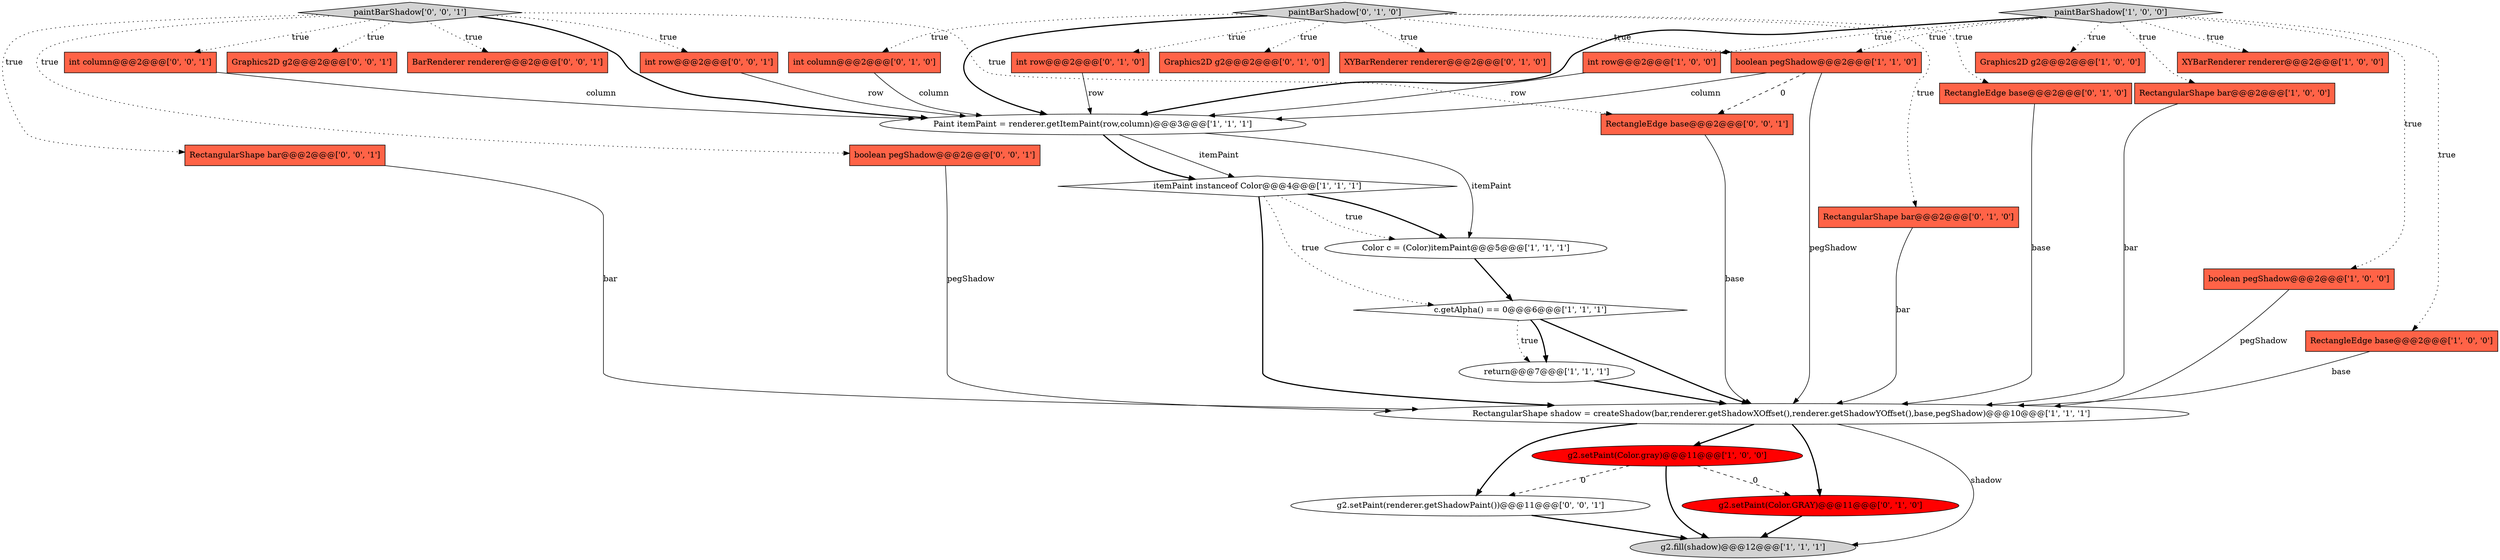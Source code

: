 digraph {
4 [style = filled, label = "RectangularShape bar@@@2@@@['1', '0', '0']", fillcolor = tomato, shape = box image = "AAA0AAABBB1BBB"];
21 [style = filled, label = "Graphics2D g2@@@2@@@['0', '1', '0']", fillcolor = tomato, shape = box image = "AAA0AAABBB2BBB"];
1 [style = filled, label = "Graphics2D g2@@@2@@@['1', '0', '0']", fillcolor = tomato, shape = box image = "AAA0AAABBB1BBB"];
6 [style = filled, label = "Color c = (Color)itemPaint@@@5@@@['1', '1', '1']", fillcolor = white, shape = ellipse image = "AAA0AAABBB1BBB"];
18 [style = filled, label = "XYBarRenderer renderer@@@2@@@['0', '1', '0']", fillcolor = tomato, shape = box image = "AAA0AAABBB2BBB"];
19 [style = filled, label = "int column@@@2@@@['0', '1', '0']", fillcolor = tomato, shape = box image = "AAA0AAABBB2BBB"];
30 [style = filled, label = "RectangularShape bar@@@2@@@['0', '0', '1']", fillcolor = tomato, shape = box image = "AAA0AAABBB3BBB"];
13 [style = filled, label = "paintBarShadow['1', '0', '0']", fillcolor = lightgray, shape = diamond image = "AAA0AAABBB1BBB"];
25 [style = filled, label = "int column@@@2@@@['0', '0', '1']", fillcolor = tomato, shape = box image = "AAA0AAABBB3BBB"];
31 [style = filled, label = "paintBarShadow['0', '0', '1']", fillcolor = lightgray, shape = diamond image = "AAA0AAABBB3BBB"];
29 [style = filled, label = "boolean pegShadow@@@2@@@['0', '0', '1']", fillcolor = tomato, shape = box image = "AAA0AAABBB3BBB"];
10 [style = filled, label = "g2.setPaint(Color.gray)@@@11@@@['1', '0', '0']", fillcolor = red, shape = ellipse image = "AAA1AAABBB1BBB"];
15 [style = filled, label = "Paint itemPaint = renderer.getItemPaint(row,column)@@@3@@@['1', '1', '1']", fillcolor = white, shape = ellipse image = "AAA0AAABBB1BBB"];
24 [style = filled, label = "Graphics2D g2@@@2@@@['0', '0', '1']", fillcolor = tomato, shape = box image = "AAA0AAABBB3BBB"];
23 [style = filled, label = "RectangularShape bar@@@2@@@['0', '1', '0']", fillcolor = tomato, shape = box image = "AAA0AAABBB2BBB"];
27 [style = filled, label = "g2.setPaint(renderer.getShadowPaint())@@@11@@@['0', '0', '1']", fillcolor = white, shape = ellipse image = "AAA0AAABBB3BBB"];
8 [style = filled, label = "boolean pegShadow@@@2@@@['1', '0', '0']", fillcolor = tomato, shape = box image = "AAA0AAABBB1BBB"];
26 [style = filled, label = "BarRenderer renderer@@@2@@@['0', '0', '1']", fillcolor = tomato, shape = box image = "AAA0AAABBB3BBB"];
28 [style = filled, label = "int row@@@2@@@['0', '0', '1']", fillcolor = tomato, shape = box image = "AAA0AAABBB3BBB"];
3 [style = filled, label = "XYBarRenderer renderer@@@2@@@['1', '0', '0']", fillcolor = tomato, shape = box image = "AAA0AAABBB1BBB"];
5 [style = filled, label = "return@@@7@@@['1', '1', '1']", fillcolor = white, shape = ellipse image = "AAA0AAABBB1BBB"];
32 [style = filled, label = "RectangleEdge base@@@2@@@['0', '0', '1']", fillcolor = tomato, shape = box image = "AAA0AAABBB3BBB"];
7 [style = filled, label = "int row@@@2@@@['1', '0', '0']", fillcolor = tomato, shape = box image = "AAA0AAABBB1BBB"];
0 [style = filled, label = "RectangleEdge base@@@2@@@['1', '0', '0']", fillcolor = tomato, shape = box image = "AAA0AAABBB1BBB"];
12 [style = filled, label = "itemPaint instanceof Color@@@4@@@['1', '1', '1']", fillcolor = white, shape = diamond image = "AAA0AAABBB1BBB"];
11 [style = filled, label = "boolean pegShadow@@@2@@@['1', '1', '0']", fillcolor = tomato, shape = box image = "AAA0AAABBB1BBB"];
16 [style = filled, label = "g2.setPaint(Color.GRAY)@@@11@@@['0', '1', '0']", fillcolor = red, shape = ellipse image = "AAA1AAABBB2BBB"];
2 [style = filled, label = "c.getAlpha() == 0@@@6@@@['1', '1', '1']", fillcolor = white, shape = diamond image = "AAA0AAABBB1BBB"];
9 [style = filled, label = "RectangularShape shadow = createShadow(bar,renderer.getShadowXOffset(),renderer.getShadowYOffset(),base,pegShadow)@@@10@@@['1', '1', '1']", fillcolor = white, shape = ellipse image = "AAA0AAABBB1BBB"];
17 [style = filled, label = "int row@@@2@@@['0', '1', '0']", fillcolor = tomato, shape = box image = "AAA0AAABBB2BBB"];
22 [style = filled, label = "paintBarShadow['0', '1', '0']", fillcolor = lightgray, shape = diamond image = "AAA0AAABBB2BBB"];
14 [style = filled, label = "g2.fill(shadow)@@@12@@@['1', '1', '1']", fillcolor = lightgray, shape = ellipse image = "AAA0AAABBB1BBB"];
20 [style = filled, label = "RectangleEdge base@@@2@@@['0', '1', '0']", fillcolor = tomato, shape = box image = "AAA0AAABBB2BBB"];
32->9 [style = solid, label="base"];
22->21 [style = dotted, label="true"];
31->25 [style = dotted, label="true"];
11->32 [style = dashed, label="0"];
17->15 [style = solid, label="row"];
22->15 [style = bold, label=""];
28->15 [style = solid, label="row"];
22->18 [style = dotted, label="true"];
29->9 [style = solid, label="pegShadow"];
22->19 [style = dotted, label="true"];
7->15 [style = solid, label="row"];
5->9 [style = bold, label=""];
27->14 [style = bold, label=""];
10->14 [style = bold, label=""];
13->3 [style = dotted, label="true"];
22->23 [style = dotted, label="true"];
12->2 [style = dotted, label="true"];
0->9 [style = solid, label="base"];
8->9 [style = solid, label="pegShadow"];
22->11 [style = dotted, label="true"];
13->7 [style = dotted, label="true"];
30->9 [style = solid, label="bar"];
2->9 [style = bold, label=""];
20->9 [style = solid, label="base"];
9->10 [style = bold, label=""];
10->27 [style = dashed, label="0"];
12->9 [style = bold, label=""];
12->6 [style = bold, label=""];
31->15 [style = bold, label=""];
4->9 [style = solid, label="bar"];
9->16 [style = bold, label=""];
31->32 [style = dotted, label="true"];
6->2 [style = bold, label=""];
9->27 [style = bold, label=""];
31->30 [style = dotted, label="true"];
13->1 [style = dotted, label="true"];
11->15 [style = solid, label="column"];
22->20 [style = dotted, label="true"];
15->12 [style = solid, label="itemPaint"];
31->28 [style = dotted, label="true"];
9->14 [style = solid, label="shadow"];
12->6 [style = dotted, label="true"];
13->0 [style = dotted, label="true"];
13->8 [style = dotted, label="true"];
31->26 [style = dotted, label="true"];
16->14 [style = bold, label=""];
13->11 [style = dotted, label="true"];
22->17 [style = dotted, label="true"];
15->12 [style = bold, label=""];
31->24 [style = dotted, label="true"];
13->15 [style = bold, label=""];
10->16 [style = dashed, label="0"];
19->15 [style = solid, label="column"];
2->5 [style = dotted, label="true"];
31->29 [style = dotted, label="true"];
11->9 [style = solid, label="pegShadow"];
25->15 [style = solid, label="column"];
15->6 [style = solid, label="itemPaint"];
13->4 [style = dotted, label="true"];
2->5 [style = bold, label=""];
23->9 [style = solid, label="bar"];
}
